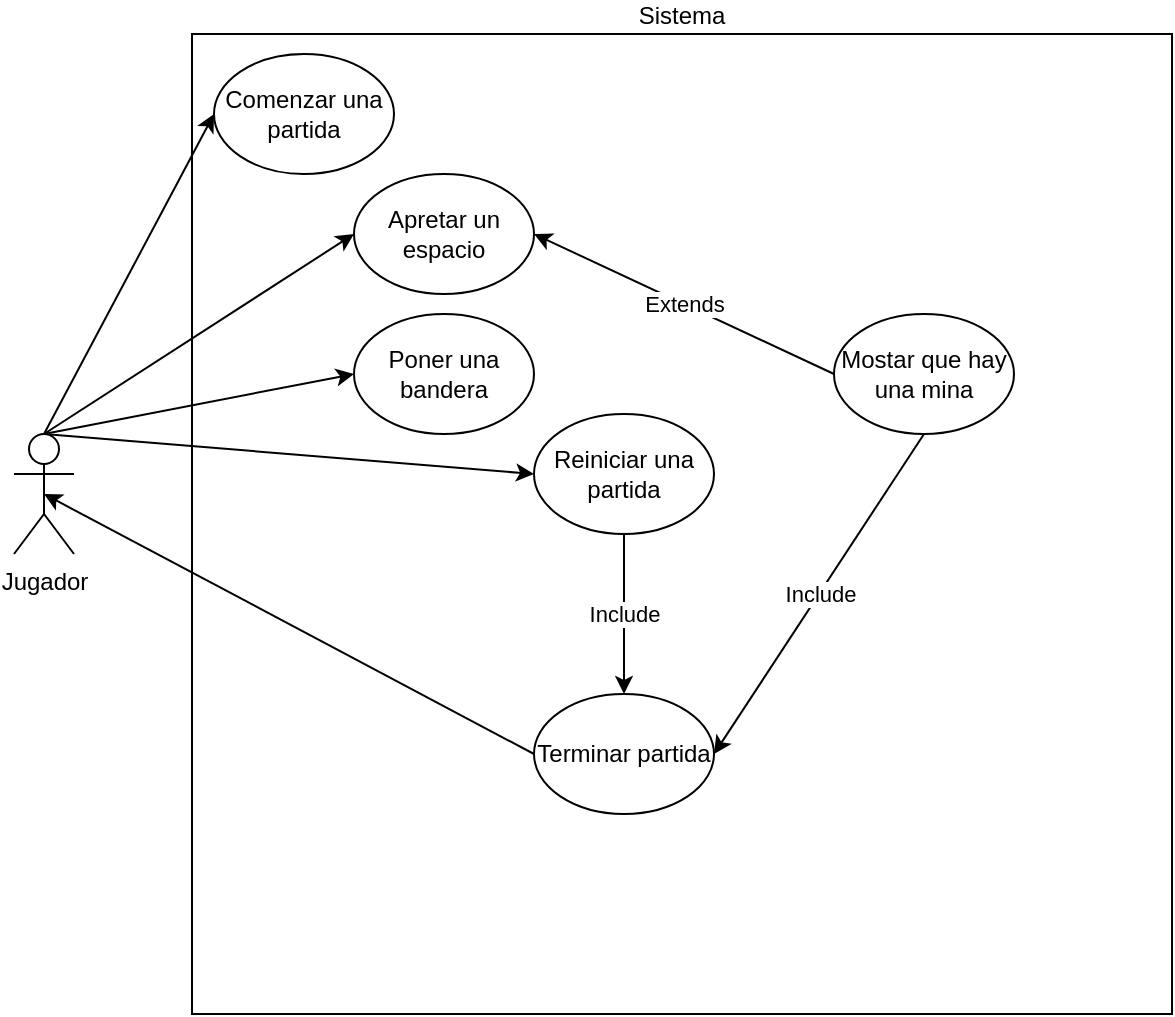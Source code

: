 <mxfile>
    <diagram name="Página-1" id="pSLUwWZcVyttAEXc0Cxm">
        <mxGraphModel dx="1198" dy="517" grid="1" gridSize="10" guides="1" tooltips="1" connect="1" arrows="1" fold="1" page="1" pageScale="1" pageWidth="827" pageHeight="1169" math="0" shadow="0">
            <root>
                <mxCell id="0"/>
                <mxCell id="1" parent="0"/>
                <mxCell id="3ub8bEHmaVtyvtisDQur-2" value="Sistema" style="whiteSpace=wrap;html=1;aspect=fixed;labelPosition=center;verticalLabelPosition=top;align=center;verticalAlign=bottom;" parent="1" vertex="1">
                    <mxGeometry x="169" y="120" width="490" height="490" as="geometry"/>
                </mxCell>
                <mxCell id="12" style="edgeStyle=none;html=1;exitX=0.5;exitY=0;exitDx=0;exitDy=0;exitPerimeter=0;entryX=0;entryY=0.5;entryDx=0;entryDy=0;" edge="1" parent="1" source="3ub8bEHmaVtyvtisDQur-3" target="3">
                    <mxGeometry relative="1" as="geometry"/>
                </mxCell>
                <mxCell id="15" style="edgeStyle=none;html=1;exitX=0.5;exitY=0;exitDx=0;exitDy=0;exitPerimeter=0;entryX=0;entryY=0.5;entryDx=0;entryDy=0;" edge="1" parent="1" source="3ub8bEHmaVtyvtisDQur-3" target="5">
                    <mxGeometry relative="1" as="geometry"/>
                </mxCell>
                <mxCell id="16" style="edgeStyle=none;html=1;exitX=0.5;exitY=0;exitDx=0;exitDy=0;exitPerimeter=0;entryX=0;entryY=0.5;entryDx=0;entryDy=0;" edge="1" parent="1" source="3ub8bEHmaVtyvtisDQur-3" target="2">
                    <mxGeometry relative="1" as="geometry"/>
                </mxCell>
                <mxCell id="17" style="edgeStyle=none;html=1;exitX=0.5;exitY=0;exitDx=0;exitDy=0;exitPerimeter=0;entryX=0;entryY=0.5;entryDx=0;entryDy=0;" edge="1" parent="1" source="3ub8bEHmaVtyvtisDQur-3" target="4">
                    <mxGeometry relative="1" as="geometry"/>
                </mxCell>
                <mxCell id="3ub8bEHmaVtyvtisDQur-3" value="Jugador" style="shape=umlActor;verticalLabelPosition=bottom;verticalAlign=top;html=1;outlineConnect=0;" parent="1" vertex="1">
                    <mxGeometry x="80" y="320" width="30" height="60" as="geometry"/>
                </mxCell>
                <mxCell id="2" value="Comenzar una partida" style="ellipse;whiteSpace=wrap;html=1;" vertex="1" parent="1">
                    <mxGeometry x="180" y="130" width="90" height="60" as="geometry"/>
                </mxCell>
                <mxCell id="14" value="Include" style="edgeStyle=none;html=1;exitX=0.5;exitY=1;exitDx=0;exitDy=0;entryX=0.5;entryY=0;entryDx=0;entryDy=0;" edge="1" parent="1" source="3" target="7">
                    <mxGeometry relative="1" as="geometry"/>
                </mxCell>
                <mxCell id="3" value="Reiniciar una partida" style="ellipse;whiteSpace=wrap;html=1;" vertex="1" parent="1">
                    <mxGeometry x="340" y="310" width="90" height="60" as="geometry"/>
                </mxCell>
                <mxCell id="4" value="Apretar un espacio" style="ellipse;whiteSpace=wrap;html=1;" vertex="1" parent="1">
                    <mxGeometry x="250" y="190" width="90" height="60" as="geometry"/>
                </mxCell>
                <mxCell id="5" value="Poner una bandera" style="ellipse;whiteSpace=wrap;html=1;" vertex="1" parent="1">
                    <mxGeometry x="250" y="260" width="90" height="60" as="geometry"/>
                </mxCell>
                <mxCell id="10" value="Include" style="edgeStyle=none;html=1;exitX=0.5;exitY=1;exitDx=0;exitDy=0;entryX=1;entryY=0.5;entryDx=0;entryDy=0;" edge="1" parent="1" source="6" target="7">
                    <mxGeometry relative="1" as="geometry"/>
                </mxCell>
                <mxCell id="20" value="Extends" style="edgeStyle=none;html=1;exitX=0;exitY=0.5;exitDx=0;exitDy=0;entryX=1;entryY=0.5;entryDx=0;entryDy=0;" edge="1" parent="1" source="6" target="4">
                    <mxGeometry relative="1" as="geometry"/>
                </mxCell>
                <mxCell id="6" value="Mostar que hay una mina" style="ellipse;whiteSpace=wrap;html=1;" vertex="1" parent="1">
                    <mxGeometry x="490" y="260" width="90" height="60" as="geometry"/>
                </mxCell>
                <mxCell id="11" style="edgeStyle=none;html=1;exitX=0;exitY=0.5;exitDx=0;exitDy=0;entryX=0.5;entryY=0.5;entryDx=0;entryDy=0;entryPerimeter=0;" edge="1" parent="1" source="7" target="3ub8bEHmaVtyvtisDQur-3">
                    <mxGeometry relative="1" as="geometry"/>
                </mxCell>
                <mxCell id="7" value="Terminar partida" style="ellipse;whiteSpace=wrap;html=1;" vertex="1" parent="1">
                    <mxGeometry x="340" y="450" width="90" height="60" as="geometry"/>
                </mxCell>
            </root>
        </mxGraphModel>
    </diagram>
</mxfile>